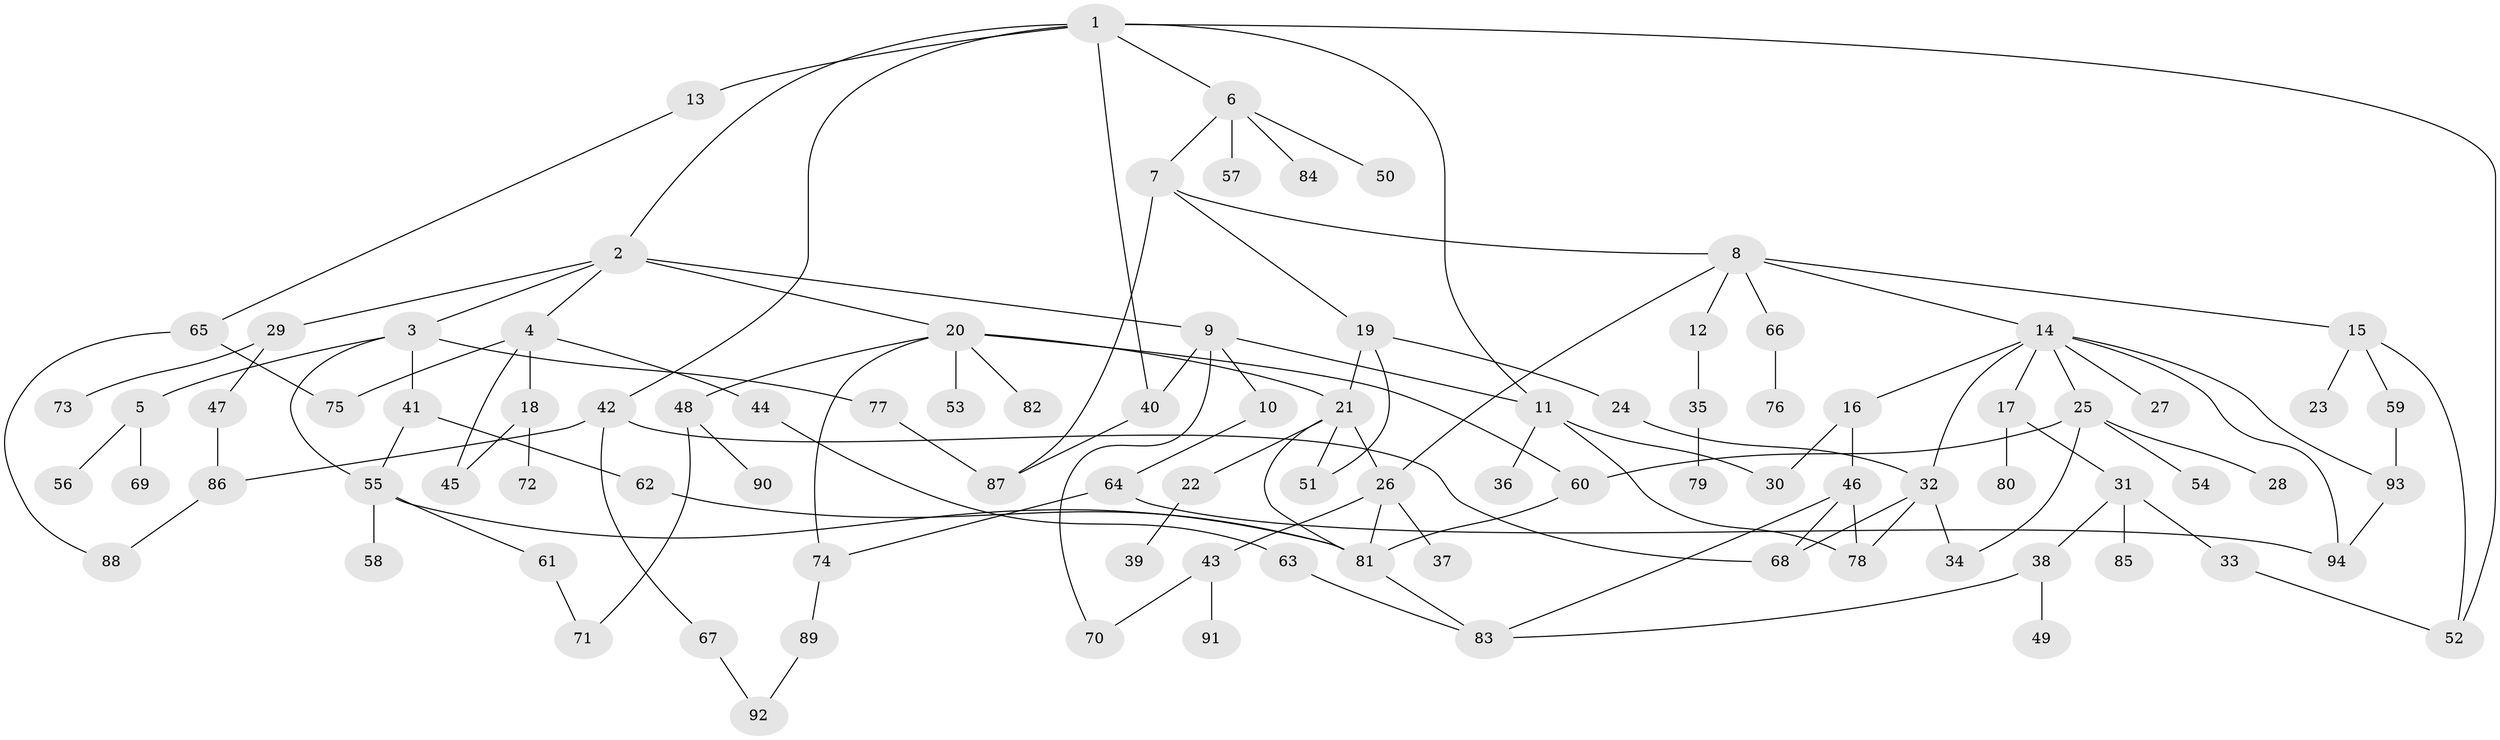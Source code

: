 // coarse degree distribution, {9: 0.017857142857142856, 6: 0.03571428571428571, 5: 0.07142857142857142, 4: 0.125, 1: 0.26785714285714285, 3: 0.19642857142857142, 8: 0.017857142857142856, 2: 0.23214285714285715, 10: 0.017857142857142856, 7: 0.017857142857142856}
// Generated by graph-tools (version 1.1) at 2025/17/03/04/25 18:17:01]
// undirected, 94 vertices, 129 edges
graph export_dot {
graph [start="1"]
  node [color=gray90,style=filled];
  1;
  2;
  3;
  4;
  5;
  6;
  7;
  8;
  9;
  10;
  11;
  12;
  13;
  14;
  15;
  16;
  17;
  18;
  19;
  20;
  21;
  22;
  23;
  24;
  25;
  26;
  27;
  28;
  29;
  30;
  31;
  32;
  33;
  34;
  35;
  36;
  37;
  38;
  39;
  40;
  41;
  42;
  43;
  44;
  45;
  46;
  47;
  48;
  49;
  50;
  51;
  52;
  53;
  54;
  55;
  56;
  57;
  58;
  59;
  60;
  61;
  62;
  63;
  64;
  65;
  66;
  67;
  68;
  69;
  70;
  71;
  72;
  73;
  74;
  75;
  76;
  77;
  78;
  79;
  80;
  81;
  82;
  83;
  84;
  85;
  86;
  87;
  88;
  89;
  90;
  91;
  92;
  93;
  94;
  1 -- 2;
  1 -- 6;
  1 -- 13;
  1 -- 40;
  1 -- 42;
  1 -- 52;
  1 -- 11;
  2 -- 3;
  2 -- 4;
  2 -- 9;
  2 -- 20;
  2 -- 29;
  3 -- 5;
  3 -- 41;
  3 -- 77;
  3 -- 55;
  4 -- 18;
  4 -- 44;
  4 -- 45;
  4 -- 75;
  5 -- 56;
  5 -- 69;
  6 -- 7;
  6 -- 50;
  6 -- 57;
  6 -- 84;
  7 -- 8;
  7 -- 19;
  7 -- 87;
  8 -- 12;
  8 -- 14;
  8 -- 15;
  8 -- 26;
  8 -- 66;
  9 -- 10;
  9 -- 11;
  9 -- 70;
  9 -- 40;
  10 -- 64;
  11 -- 30;
  11 -- 36;
  11 -- 78;
  12 -- 35;
  13 -- 65;
  14 -- 16;
  14 -- 17;
  14 -- 25;
  14 -- 27;
  14 -- 32;
  14 -- 93;
  14 -- 94;
  15 -- 23;
  15 -- 59;
  15 -- 52;
  16 -- 46;
  16 -- 30;
  17 -- 31;
  17 -- 80;
  18 -- 72;
  18 -- 45;
  19 -- 21;
  19 -- 24;
  19 -- 51;
  20 -- 48;
  20 -- 53;
  20 -- 82;
  20 -- 21;
  20 -- 60;
  20 -- 74;
  21 -- 22;
  21 -- 51;
  21 -- 81;
  21 -- 26;
  22 -- 39;
  24 -- 32;
  25 -- 28;
  25 -- 54;
  25 -- 60;
  25 -- 34;
  26 -- 37;
  26 -- 43;
  26 -- 81;
  29 -- 47;
  29 -- 73;
  31 -- 33;
  31 -- 38;
  31 -- 85;
  32 -- 34;
  32 -- 78;
  32 -- 68;
  33 -- 52;
  35 -- 79;
  38 -- 49;
  38 -- 83;
  40 -- 87;
  41 -- 55;
  41 -- 62;
  42 -- 67;
  42 -- 68;
  42 -- 86;
  43 -- 91;
  43 -- 70;
  44 -- 63;
  46 -- 83;
  46 -- 78;
  46 -- 68;
  47 -- 86;
  48 -- 71;
  48 -- 90;
  55 -- 58;
  55 -- 61;
  55 -- 81;
  59 -- 93;
  60 -- 81;
  61 -- 71;
  62 -- 81;
  63 -- 83;
  64 -- 74;
  64 -- 94;
  65 -- 75;
  65 -- 88;
  66 -- 76;
  67 -- 92;
  74 -- 89;
  77 -- 87;
  81 -- 83;
  86 -- 88;
  89 -- 92;
  93 -- 94;
}
